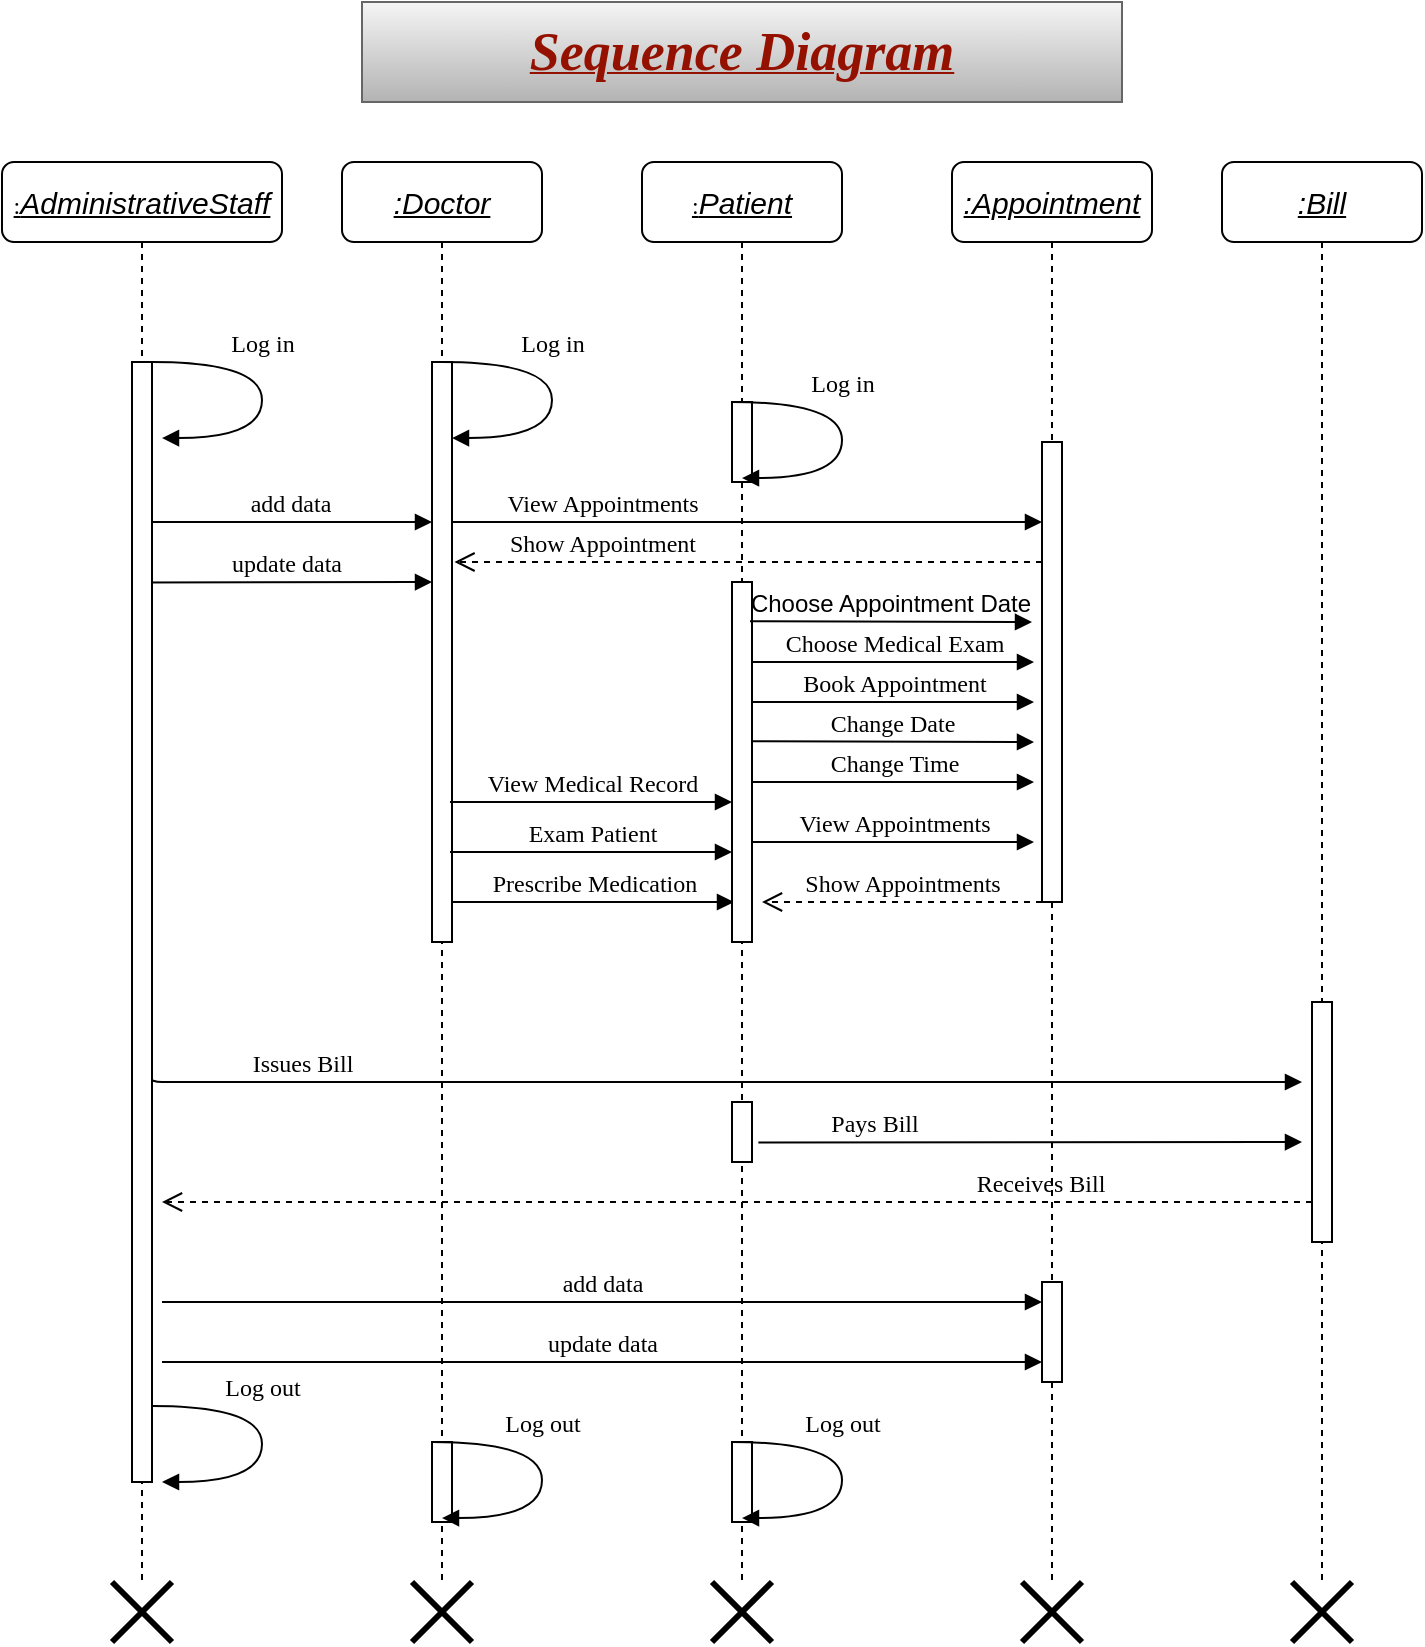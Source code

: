 <mxfile version="24.1.0" type="device">
  <diagram name="Page-1" id="13e1069c-82ec-6db2-03f1-153e76fe0fe0">
    <mxGraphModel dx="1002" dy="569" grid="1" gridSize="10" guides="1" tooltips="1" connect="1" arrows="1" fold="1" page="1" pageScale="1" pageWidth="1100" pageHeight="850" background="none" math="0" shadow="0">
      <root>
        <mxCell id="0" />
        <mxCell id="1" parent="0" />
        <mxCell id="7baba1c4bc27f4b0-2" value="&lt;span style=&quot;font-family: Helvetica; font-size: 15px; font-style: italic; text-wrap: nowrap;&quot;&gt;&lt;u&gt;:Doctor&lt;/u&gt;&lt;/span&gt;" style="shape=umlLifeline;perimeter=lifelinePerimeter;whiteSpace=wrap;html=1;container=1;collapsible=0;recursiveResize=0;outlineConnect=0;rounded=1;shadow=0;comic=0;labelBackgroundColor=none;strokeWidth=1;fontFamily=Verdana;fontSize=12;align=center;" parent="1" vertex="1">
          <mxGeometry x="240" y="80" width="100" height="710" as="geometry" />
        </mxCell>
        <mxCell id="7baba1c4bc27f4b0-10" value="" style="html=1;points=[];perimeter=orthogonalPerimeter;rounded=0;shadow=0;comic=0;labelBackgroundColor=none;strokeWidth=1;fontFamily=Verdana;fontSize=12;align=center;" parent="7baba1c4bc27f4b0-2" vertex="1">
          <mxGeometry x="45" y="100" width="10" height="290" as="geometry" />
        </mxCell>
        <mxCell id="9lDmgrE66oilNyx1uWJG-9" value="update data" style="html=1;verticalAlign=bottom;endArrow=block;labelBackgroundColor=none;fontFamily=Verdana;fontSize=12;edgeStyle=elbowEdgeStyle;elbow=vertical;" edge="1" parent="7baba1c4bc27f4b0-2">
          <mxGeometry relative="1" as="geometry">
            <mxPoint x="-100" y="210.28" as="sourcePoint" />
            <mxPoint x="45" y="210" as="targetPoint" />
          </mxGeometry>
        </mxCell>
        <mxCell id="9lDmgrE66oilNyx1uWJG-7" value="add data" style="html=1;verticalAlign=bottom;endArrow=block;labelBackgroundColor=none;fontFamily=Verdana;fontSize=12;edgeStyle=elbowEdgeStyle;elbow=vertical;" edge="1" parent="7baba1c4bc27f4b0-2">
          <mxGeometry relative="1" as="geometry">
            <mxPoint x="-98.5" y="180" as="sourcePoint" />
            <mxPoint x="45" y="180" as="targetPoint" />
            <Array as="points">
              <mxPoint x="-64.5" y="180" />
            </Array>
          </mxGeometry>
        </mxCell>
        <mxCell id="9lDmgrE66oilNyx1uWJG-24" value="Prescribe Medication" style="html=1;verticalAlign=bottom;endArrow=block;entryX=0;entryY=0;labelBackgroundColor=none;fontFamily=Verdana;fontSize=12;edgeStyle=elbowEdgeStyle;elbow=vertical;exitX=0.89;exitY=0.598;exitDx=0;exitDy=0;exitPerimeter=0;" edge="1" parent="7baba1c4bc27f4b0-2">
          <mxGeometry relative="1" as="geometry">
            <mxPoint x="55" y="370" as="sourcePoint" />
            <mxPoint x="196" y="370.28" as="targetPoint" />
          </mxGeometry>
        </mxCell>
        <mxCell id="7baba1c4bc27f4b0-23" value="add data" style="html=1;verticalAlign=bottom;endArrow=block;entryX=0;entryY=0;labelBackgroundColor=none;fontFamily=Verdana;fontSize=12;" parent="7baba1c4bc27f4b0-2" edge="1">
          <mxGeometry relative="1" as="geometry">
            <mxPoint x="-90.0" y="570.0" as="sourcePoint" />
            <mxPoint x="350" y="570.0" as="targetPoint" />
            <Array as="points">
              <mxPoint x="185" y="570" />
            </Array>
          </mxGeometry>
        </mxCell>
        <mxCell id="9lDmgrE66oilNyx1uWJG-31" value="Issues Bill" style="html=1;verticalAlign=bottom;endArrow=block;labelBackgroundColor=none;fontFamily=Verdana;fontSize=12;edgeStyle=elbowEdgeStyle;elbow=vertical;" edge="1" parent="7baba1c4bc27f4b0-2">
          <mxGeometry x="-0.64" relative="1" as="geometry">
            <mxPoint x="-100" y="430.28" as="sourcePoint" />
            <mxPoint x="480" y="460" as="targetPoint" />
            <Array as="points">
              <mxPoint x="250" y="460" />
              <mxPoint x="280" y="440" />
            </Array>
            <mxPoint as="offset" />
          </mxGeometry>
        </mxCell>
        <mxCell id="9lDmgrE66oilNyx1uWJG-36" value="" style="html=1;points=[];perimeter=orthogonalPerimeter;rounded=0;shadow=0;comic=0;labelBackgroundColor=none;strokeWidth=1;fontFamily=Verdana;fontSize=12;align=center;" vertex="1" parent="7baba1c4bc27f4b0-2">
          <mxGeometry x="45" y="640" width="10" height="40" as="geometry" />
        </mxCell>
        <mxCell id="9lDmgrE66oilNyx1uWJG-37" value="Log out" style="html=1;verticalAlign=bottom;endArrow=block;labelBackgroundColor=none;fontFamily=Verdana;fontSize=12;elbow=vertical;edgeStyle=orthogonalEdgeStyle;curved=1;entryX=1;entryY=0.286;entryPerimeter=0;exitX=1.038;exitY=0.345;exitPerimeter=0;" edge="1" parent="7baba1c4bc27f4b0-2">
          <mxGeometry x="-0.231" relative="1" as="geometry">
            <mxPoint x="45" y="640" as="sourcePoint" />
            <mxPoint x="50" y="678.02" as="targetPoint" />
            <Array as="points">
              <mxPoint x="100" y="640" />
              <mxPoint x="100" y="678" />
            </Array>
            <mxPoint as="offset" />
          </mxGeometry>
        </mxCell>
        <mxCell id="7baba1c4bc27f4b0-3" value="&lt;u&gt;:&lt;span style=&quot;font-family: Helvetica; font-size: 15px; font-style: italic; text-wrap: nowrap;&quot;&gt;Patient&lt;/span&gt;&lt;/u&gt;" style="shape=umlLifeline;perimeter=lifelinePerimeter;whiteSpace=wrap;html=1;container=1;collapsible=0;recursiveResize=0;outlineConnect=0;rounded=1;shadow=0;comic=0;labelBackgroundColor=none;strokeWidth=1;fontFamily=Verdana;fontSize=12;align=center;" parent="1" vertex="1">
          <mxGeometry x="390" y="80" width="100" height="710" as="geometry" />
        </mxCell>
        <mxCell id="7baba1c4bc27f4b0-13" value="" style="html=1;points=[];perimeter=orthogonalPerimeter;rounded=0;shadow=0;comic=0;labelBackgroundColor=none;strokeWidth=1;fontFamily=Verdana;fontSize=12;align=center;" parent="7baba1c4bc27f4b0-3" vertex="1">
          <mxGeometry x="45" y="120" width="10" height="40" as="geometry" />
        </mxCell>
        <mxCell id="9lDmgrE66oilNyx1uWJG-12" value="Log in" style="html=1;verticalAlign=bottom;endArrow=block;labelBackgroundColor=none;fontFamily=Verdana;fontSize=12;elbow=vertical;edgeStyle=orthogonalEdgeStyle;curved=1;entryX=1;entryY=0.286;entryPerimeter=0;exitX=1.038;exitY=0.345;exitPerimeter=0;" edge="1" parent="7baba1c4bc27f4b0-3">
          <mxGeometry x="-0.231" relative="1" as="geometry">
            <mxPoint x="45" y="120" as="sourcePoint" />
            <mxPoint x="50" y="158.02" as="targetPoint" />
            <Array as="points">
              <mxPoint x="100" y="120" />
              <mxPoint x="100" y="158" />
            </Array>
            <mxPoint as="offset" />
          </mxGeometry>
        </mxCell>
        <mxCell id="9lDmgrE66oilNyx1uWJG-19" value="Book Appointment" style="html=1;verticalAlign=bottom;endArrow=block;entryX=0;entryY=0;labelBackgroundColor=none;fontFamily=Verdana;fontSize=12;edgeStyle=elbowEdgeStyle;elbow=vertical;exitX=0.89;exitY=0.598;exitDx=0;exitDy=0;exitPerimeter=0;" edge="1" parent="7baba1c4bc27f4b0-3">
          <mxGeometry relative="1" as="geometry">
            <mxPoint x="55" y="270" as="sourcePoint" />
            <mxPoint x="196" y="270.28" as="targetPoint" />
          </mxGeometry>
        </mxCell>
        <mxCell id="9lDmgrE66oilNyx1uWJG-27" value="" style="html=1;points=[];perimeter=orthogonalPerimeter;rounded=0;shadow=0;comic=0;labelBackgroundColor=none;strokeWidth=1;fontFamily=Verdana;fontSize=12;align=center;" vertex="1" parent="7baba1c4bc27f4b0-3">
          <mxGeometry x="45" y="210" width="10" height="180" as="geometry" />
        </mxCell>
        <mxCell id="9lDmgrE66oilNyx1uWJG-28" value="View Appointments" style="html=1;verticalAlign=bottom;endArrow=block;entryX=0;entryY=0;labelBackgroundColor=none;fontFamily=Verdana;fontSize=12;edgeStyle=elbowEdgeStyle;elbow=vertical;exitX=0.89;exitY=0.598;exitDx=0;exitDy=0;exitPerimeter=0;" edge="1" parent="7baba1c4bc27f4b0-3">
          <mxGeometry relative="1" as="geometry">
            <mxPoint x="55" y="340" as="sourcePoint" />
            <mxPoint x="196" y="340.28" as="targetPoint" />
          </mxGeometry>
        </mxCell>
        <mxCell id="9lDmgrE66oilNyx1uWJG-32" value="" style="html=1;points=[];perimeter=orthogonalPerimeter;rounded=0;shadow=0;comic=0;labelBackgroundColor=none;strokeWidth=1;fontFamily=Verdana;fontSize=12;align=center;" vertex="1" parent="7baba1c4bc27f4b0-3">
          <mxGeometry x="45" y="470" width="10" height="30" as="geometry" />
        </mxCell>
        <mxCell id="9lDmgrE66oilNyx1uWJG-38" value="" style="html=1;points=[];perimeter=orthogonalPerimeter;rounded=0;shadow=0;comic=0;labelBackgroundColor=none;strokeWidth=1;fontFamily=Verdana;fontSize=12;align=center;" vertex="1" parent="7baba1c4bc27f4b0-3">
          <mxGeometry x="45" y="640" width="10" height="40" as="geometry" />
        </mxCell>
        <mxCell id="9lDmgrE66oilNyx1uWJG-39" value="Log out" style="html=1;verticalAlign=bottom;endArrow=block;labelBackgroundColor=none;fontFamily=Verdana;fontSize=12;elbow=vertical;edgeStyle=orthogonalEdgeStyle;curved=1;entryX=1;entryY=0.286;entryPerimeter=0;exitX=1.038;exitY=0.345;exitPerimeter=0;" edge="1" parent="7baba1c4bc27f4b0-3">
          <mxGeometry x="-0.231" relative="1" as="geometry">
            <mxPoint x="45" y="640" as="sourcePoint" />
            <mxPoint x="50" y="678.02" as="targetPoint" />
            <Array as="points">
              <mxPoint x="100" y="640" />
              <mxPoint x="100" y="678" />
            </Array>
            <mxPoint as="offset" />
          </mxGeometry>
        </mxCell>
        <mxCell id="7baba1c4bc27f4b0-4" value="&lt;span style=&quot;font-family: Helvetica; font-size: 15px; font-style: italic; text-wrap: nowrap;&quot;&gt;&lt;u&gt;:Appointment&lt;/u&gt;&lt;/span&gt;" style="shape=umlLifeline;perimeter=lifelinePerimeter;whiteSpace=wrap;html=1;container=1;collapsible=0;recursiveResize=0;outlineConnect=0;rounded=1;shadow=0;comic=0;labelBackgroundColor=none;strokeWidth=1;fontFamily=Verdana;fontSize=12;align=center;" parent="1" vertex="1">
          <mxGeometry x="545" y="80" width="100" height="710" as="geometry" />
        </mxCell>
        <mxCell id="7baba1c4bc27f4b0-16" value="" style="html=1;points=[];perimeter=orthogonalPerimeter;rounded=0;shadow=0;comic=0;labelBackgroundColor=none;strokeWidth=1;fontFamily=Verdana;fontSize=12;align=center;" parent="7baba1c4bc27f4b0-4" vertex="1">
          <mxGeometry x="45" y="140" width="10" height="230" as="geometry" />
        </mxCell>
        <mxCell id="9lDmgrE66oilNyx1uWJG-20" value="Choose Medical Exam" style="html=1;verticalAlign=bottom;endArrow=block;entryX=0;entryY=0;labelBackgroundColor=none;fontFamily=Verdana;fontSize=12;edgeStyle=elbowEdgeStyle;elbow=vertical;exitX=0.89;exitY=0.598;exitDx=0;exitDy=0;exitPerimeter=0;" edge="1" parent="7baba1c4bc27f4b0-4">
          <mxGeometry relative="1" as="geometry">
            <mxPoint x="-100" y="250" as="sourcePoint" />
            <mxPoint x="41" y="250.28" as="targetPoint" />
          </mxGeometry>
        </mxCell>
        <mxCell id="7baba1c4bc27f4b0-37" value="" style="html=1;points=[];perimeter=orthogonalPerimeter;rounded=0;shadow=0;comic=0;labelBackgroundColor=none;strokeWidth=1;fontFamily=Verdana;fontSize=12;align=center;" parent="7baba1c4bc27f4b0-4" vertex="1">
          <mxGeometry x="45" y="560" width="10" height="50" as="geometry" />
        </mxCell>
        <mxCell id="9lDmgrE66oilNyx1uWJG-33" value="Receives Bill" style="html=1;verticalAlign=bottom;endArrow=open;dashed=1;endSize=8;labelBackgroundColor=none;fontFamily=Verdana;fontSize=12;edgeStyle=elbowEdgeStyle;elbow=vertical;" edge="1" parent="7baba1c4bc27f4b0-4">
          <mxGeometry x="-0.527" relative="1" as="geometry">
            <mxPoint x="-395" y="520" as="targetPoint" />
            <Array as="points">
              <mxPoint x="-75" y="520" />
              <mxPoint x="125" y="520" />
              <mxPoint x="155" y="520" />
            </Array>
            <mxPoint x="180" y="520" as="sourcePoint" />
            <mxPoint as="offset" />
          </mxGeometry>
        </mxCell>
        <mxCell id="7baba1c4bc27f4b0-5" value="&lt;span style=&quot;font-family: Helvetica; font-size: 15px; font-style: italic; text-wrap: nowrap;&quot;&gt;&lt;u&gt;:Bill&lt;/u&gt;&lt;/span&gt;" style="shape=umlLifeline;perimeter=lifelinePerimeter;whiteSpace=wrap;html=1;container=1;collapsible=0;recursiveResize=0;outlineConnect=0;rounded=1;shadow=0;comic=0;labelBackgroundColor=none;strokeWidth=1;fontFamily=Verdana;fontSize=12;align=center;" parent="1" vertex="1">
          <mxGeometry x="680" y="80" width="100" height="710" as="geometry" />
        </mxCell>
        <mxCell id="7baba1c4bc27f4b0-19" value="" style="html=1;points=[];perimeter=orthogonalPerimeter;rounded=0;shadow=0;comic=0;labelBackgroundColor=none;strokeWidth=1;fontFamily=Verdana;fontSize=12;align=center;" parent="7baba1c4bc27f4b0-5" vertex="1">
          <mxGeometry x="45" y="420" width="10" height="120" as="geometry" />
        </mxCell>
        <mxCell id="7baba1c4bc27f4b0-8" value="&lt;u&gt;:&lt;span style=&quot;font-family: Helvetica; font-size: 15px; font-style: italic; text-wrap: nowrap;&quot;&gt;AdministrativeStaff&lt;/span&gt;&lt;/u&gt;" style="shape=umlLifeline;perimeter=lifelinePerimeter;whiteSpace=wrap;html=1;container=1;collapsible=0;recursiveResize=0;outlineConnect=0;rounded=1;shadow=0;comic=0;labelBackgroundColor=none;strokeWidth=1;fontFamily=Verdana;fontSize=12;align=center;" parent="1" vertex="1">
          <mxGeometry x="70" y="80" width="140" height="710" as="geometry" />
        </mxCell>
        <mxCell id="7baba1c4bc27f4b0-9" value="" style="html=1;points=[];perimeter=orthogonalPerimeter;rounded=0;shadow=0;comic=0;labelBackgroundColor=none;strokeWidth=1;fontFamily=Verdana;fontSize=12;align=center;" parent="7baba1c4bc27f4b0-8" vertex="1">
          <mxGeometry x="65" y="100" width="10" height="560" as="geometry" />
        </mxCell>
        <mxCell id="9lDmgrE66oilNyx1uWJG-10" value="Log out" style="html=1;verticalAlign=bottom;endArrow=block;labelBackgroundColor=none;fontFamily=Verdana;fontSize=12;elbow=vertical;edgeStyle=orthogonalEdgeStyle;curved=1;entryX=1;entryY=0.286;entryPerimeter=0;exitX=1.038;exitY=0.345;exitPerimeter=0;" edge="1" parent="7baba1c4bc27f4b0-8">
          <mxGeometry x="-0.231" relative="1" as="geometry">
            <mxPoint x="75" y="621.98" as="sourcePoint" />
            <mxPoint x="80" y="660" as="targetPoint" />
            <Array as="points">
              <mxPoint x="130" y="621.98" />
              <mxPoint x="130" y="659.98" />
            </Array>
            <mxPoint as="offset" />
          </mxGeometry>
        </mxCell>
        <mxCell id="9lDmgrE66oilNyx1uWJG-11" value="Log in" style="html=1;verticalAlign=bottom;endArrow=block;labelBackgroundColor=none;fontFamily=Verdana;fontSize=12;elbow=vertical;edgeStyle=orthogonalEdgeStyle;curved=1;entryX=1;entryY=0.286;entryPerimeter=0;exitX=1.038;exitY=0.345;exitPerimeter=0;" edge="1" parent="7baba1c4bc27f4b0-8">
          <mxGeometry x="-0.231" relative="1" as="geometry">
            <mxPoint x="75" y="100" as="sourcePoint" />
            <mxPoint x="80" y="138.02" as="targetPoint" />
            <Array as="points">
              <mxPoint x="130" y="100" />
              <mxPoint x="130" y="138" />
            </Array>
            <mxPoint as="offset" />
          </mxGeometry>
        </mxCell>
        <mxCell id="9cQggAMzZI18acGFjLRs-1" value="&lt;font color=&quot;#941100&quot; face=&quot;Times New Roman&quot;&gt;&lt;b&gt;&lt;i&gt;&lt;u&gt;&lt;font style=&quot;font-size: 27px;&quot;&gt;Sequence Diagram &lt;/font&gt;&lt;/u&gt;&lt;/i&gt;&lt;/b&gt;&lt;/font&gt;" style="rounded=0;whiteSpace=wrap;html=1;fillColor=#f5f5f5;gradientColor=#b3b3b3;strokeColor=#666666;" parent="1" vertex="1">
          <mxGeometry x="250" width="380" height="50" as="geometry" />
        </mxCell>
        <mxCell id="9cQggAMzZI18acGFjLRs-2" value="" style="shape=umlDestroy;whiteSpace=wrap;html=1;strokeWidth=3;targetShapes=umlLifeline;" parent="1" vertex="1">
          <mxGeometry x="125" y="790" width="30" height="30" as="geometry" />
        </mxCell>
        <mxCell id="9cQggAMzZI18acGFjLRs-3" value="" style="shape=umlDestroy;whiteSpace=wrap;html=1;strokeWidth=3;targetShapes=umlLifeline;" parent="1" vertex="1">
          <mxGeometry x="275" y="790" width="30" height="30" as="geometry" />
        </mxCell>
        <mxCell id="9cQggAMzZI18acGFjLRs-4" value="" style="shape=umlDestroy;whiteSpace=wrap;html=1;strokeWidth=3;targetShapes=umlLifeline;" parent="1" vertex="1">
          <mxGeometry x="425" y="790" width="30" height="30" as="geometry" />
        </mxCell>
        <mxCell id="9cQggAMzZI18acGFjLRs-5" value="" style="shape=umlDestroy;whiteSpace=wrap;html=1;strokeWidth=3;targetShapes=umlLifeline;" parent="1" vertex="1">
          <mxGeometry x="580" y="790" width="30" height="30" as="geometry" />
        </mxCell>
        <mxCell id="9cQggAMzZI18acGFjLRs-6" value="" style="shape=umlDestroy;whiteSpace=wrap;html=1;strokeWidth=3;targetShapes=umlLifeline;" parent="1" vertex="1">
          <mxGeometry x="715" y="790" width="30" height="30" as="geometry" />
        </mxCell>
        <mxCell id="9lDmgrE66oilNyx1uWJG-5" value="Log in" style="html=1;verticalAlign=bottom;endArrow=block;labelBackgroundColor=none;fontFamily=Verdana;fontSize=12;elbow=vertical;edgeStyle=orthogonalEdgeStyle;curved=1;entryX=1;entryY=0.286;entryPerimeter=0;exitX=1.038;exitY=0.345;exitPerimeter=0;" edge="1" parent="1">
          <mxGeometry x="-0.231" relative="1" as="geometry">
            <mxPoint x="290" y="180" as="sourcePoint" />
            <mxPoint x="295" y="218.02" as="targetPoint" />
            <Array as="points">
              <mxPoint x="345" y="180" />
              <mxPoint x="345" y="218" />
            </Array>
            <mxPoint as="offset" />
          </mxGeometry>
        </mxCell>
        <mxCell id="9lDmgrE66oilNyx1uWJG-18" value="&lt;span style=&quot;font-family: Helvetica; text-align: left;&quot;&gt;Choose Appointment Date&lt;/span&gt;" style="html=1;verticalAlign=bottom;endArrow=block;entryX=0;entryY=0;labelBackgroundColor=none;fontFamily=Verdana;fontSize=12;edgeStyle=elbowEdgeStyle;elbow=vertical;exitX=0.89;exitY=0.598;exitDx=0;exitDy=0;exitPerimeter=0;" edge="1" parent="1">
          <mxGeometry relative="1" as="geometry">
            <mxPoint x="444" y="309.66" as="sourcePoint" />
            <mxPoint x="585" y="309.94" as="targetPoint" />
          </mxGeometry>
        </mxCell>
        <mxCell id="9lDmgrE66oilNyx1uWJG-16" value="Change Time" style="html=1;verticalAlign=bottom;endArrow=block;entryX=0;entryY=0;labelBackgroundColor=none;fontFamily=Verdana;fontSize=12;edgeStyle=elbowEdgeStyle;elbow=vertical;exitX=0.89;exitY=0.598;exitDx=0;exitDy=0;exitPerimeter=0;" edge="1" parent="1">
          <mxGeometry relative="1" as="geometry">
            <mxPoint x="445" y="390" as="sourcePoint" />
            <mxPoint x="586" y="390.28" as="targetPoint" />
          </mxGeometry>
        </mxCell>
        <mxCell id="9lDmgrE66oilNyx1uWJG-15" value="Change Date" style="html=1;verticalAlign=bottom;endArrow=block;entryX=0;entryY=0;labelBackgroundColor=none;fontFamily=Verdana;fontSize=12;edgeStyle=elbowEdgeStyle;elbow=vertical;exitX=0.89;exitY=0.598;exitDx=0;exitDy=0;exitPerimeter=0;" edge="1" parent="1">
          <mxGeometry relative="1" as="geometry">
            <mxPoint x="445" y="369.66" as="sourcePoint" />
            <mxPoint x="586" y="369.94" as="targetPoint" />
          </mxGeometry>
        </mxCell>
        <mxCell id="9lDmgrE66oilNyx1uWJG-17" value="Exam Patient" style="html=1;verticalAlign=bottom;endArrow=block;entryX=0;entryY=0;labelBackgroundColor=none;fontFamily=Verdana;fontSize=12;edgeStyle=elbowEdgeStyle;elbow=vertical;exitX=0.89;exitY=0.598;exitDx=0;exitDy=0;exitPerimeter=0;" edge="1" parent="1">
          <mxGeometry relative="1" as="geometry">
            <mxPoint x="294" y="425" as="sourcePoint" />
            <mxPoint x="435" y="425.28" as="targetPoint" />
          </mxGeometry>
        </mxCell>
        <mxCell id="9lDmgrE66oilNyx1uWJG-21" value="View Medical Record" style="html=1;verticalAlign=bottom;endArrow=block;entryX=0;entryY=0;labelBackgroundColor=none;fontFamily=Verdana;fontSize=12;edgeStyle=elbowEdgeStyle;elbow=vertical;exitX=0.89;exitY=0.598;exitDx=0;exitDy=0;exitPerimeter=0;" edge="1" parent="1">
          <mxGeometry relative="1" as="geometry">
            <mxPoint x="294" y="400" as="sourcePoint" />
            <mxPoint x="435" y="400.28" as="targetPoint" />
          </mxGeometry>
        </mxCell>
        <mxCell id="9lDmgrE66oilNyx1uWJG-25" value="View Appointments" style="html=1;verticalAlign=bottom;endArrow=block;labelBackgroundColor=none;fontFamily=Verdana;fontSize=12;edgeStyle=elbowEdgeStyle;elbow=vertical;entryX=0;entryY=0.278;entryDx=0;entryDy=0;entryPerimeter=0;" edge="1" parent="1">
          <mxGeometry x="-0.492" relative="1" as="geometry">
            <mxPoint x="295" y="260" as="sourcePoint" />
            <mxPoint x="590" y="260.04" as="targetPoint" />
            <Array as="points">
              <mxPoint x="329" y="260" />
            </Array>
            <mxPoint as="offset" />
          </mxGeometry>
        </mxCell>
        <mxCell id="9lDmgrE66oilNyx1uWJG-26" value="Show Appointment" style="html=1;verticalAlign=bottom;endArrow=open;dashed=1;endSize=8;labelBackgroundColor=none;fontFamily=Verdana;fontSize=12;edgeStyle=elbowEdgeStyle;elbow=vertical;entryX=1.124;entryY=0.346;entryDx=0;entryDy=0;entryPerimeter=0;" edge="1" parent="1" target="7baba1c4bc27f4b0-10">
          <mxGeometry x="0.496" relative="1" as="geometry">
            <mxPoint x="300" y="280" as="targetPoint" />
            <Array as="points">
              <mxPoint x="310" y="280" />
              <mxPoint x="535" y="280" />
              <mxPoint x="565" y="280" />
            </Array>
            <mxPoint x="590" y="280" as="sourcePoint" />
            <mxPoint as="offset" />
          </mxGeometry>
        </mxCell>
        <mxCell id="9lDmgrE66oilNyx1uWJG-29" value="Show Appointments" style="html=1;verticalAlign=bottom;endArrow=open;dashed=1;endSize=8;labelBackgroundColor=none;fontFamily=Verdana;fontSize=12;edgeStyle=elbowEdgeStyle;elbow=vertical;" edge="1" parent="1">
          <mxGeometry relative="1" as="geometry">
            <mxPoint x="450" y="450" as="targetPoint" />
            <Array as="points">
              <mxPoint x="535" y="450" />
              <mxPoint x="565" y="450" />
            </Array>
            <mxPoint x="590" y="450" as="sourcePoint" />
          </mxGeometry>
        </mxCell>
        <mxCell id="9lDmgrE66oilNyx1uWJG-8" value="update data" style="html=1;verticalAlign=bottom;endArrow=block;entryX=0;entryY=0;labelBackgroundColor=none;fontFamily=Verdana;fontSize=12;" edge="1" parent="1">
          <mxGeometry relative="1" as="geometry">
            <mxPoint x="150" y="680" as="sourcePoint" />
            <mxPoint x="590" y="680" as="targetPoint" />
          </mxGeometry>
        </mxCell>
        <mxCell id="9lDmgrE66oilNyx1uWJG-34" value="Pays Bill" style="html=1;verticalAlign=bottom;endArrow=block;labelBackgroundColor=none;fontFamily=Verdana;fontSize=12;edgeStyle=elbowEdgeStyle;elbow=vertical;exitX=1.318;exitY=0.676;exitDx=0;exitDy=0;exitPerimeter=0;" edge="1" parent="1" source="9lDmgrE66oilNyx1uWJG-32">
          <mxGeometry x="-0.569" relative="1" as="geometry">
            <mxPoint x="450" y="570" as="sourcePoint" />
            <mxPoint x="720" y="570" as="targetPoint" />
            <Array as="points">
              <mxPoint x="590" y="570" />
            </Array>
            <mxPoint as="offset" />
          </mxGeometry>
        </mxCell>
      </root>
    </mxGraphModel>
  </diagram>
</mxfile>
